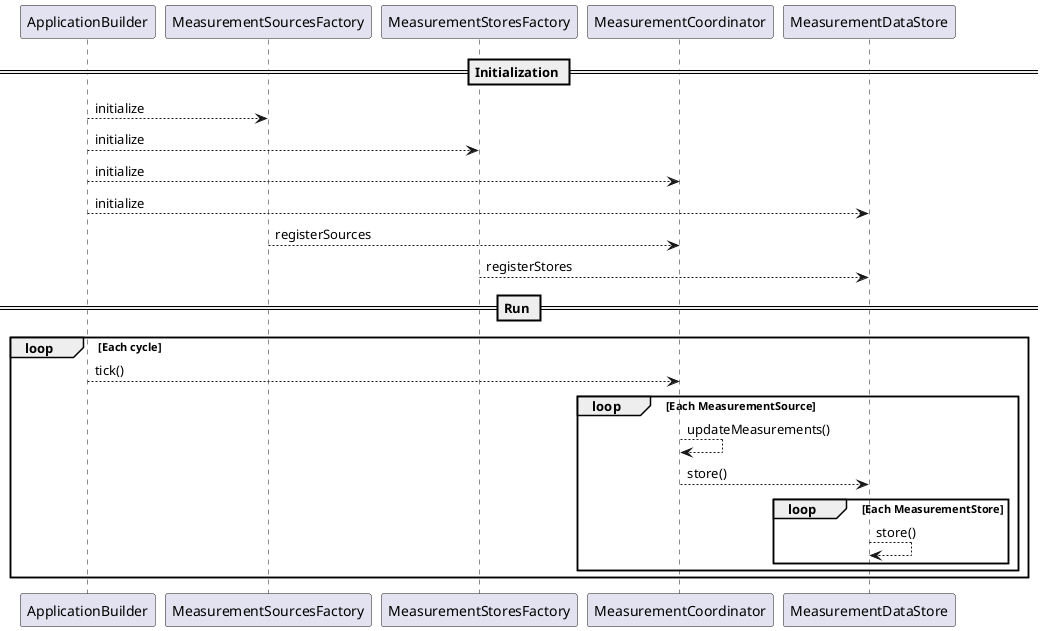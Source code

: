 @startuml
participant ApplicationBuilder

participant MeasurementSourcesFactory
participant MeasurementStoresFactory

participant MeasurementCoordinator
participant MeasurementDataStore

== Initialization ==

ApplicationBuilder --> MeasurementSourcesFactory: initialize
ApplicationBuilder --> MeasurementStoresFactory: initialize

ApplicationBuilder --> MeasurementCoordinator : initialize
ApplicationBuilder --> MeasurementDataStore : initialize

MeasurementSourcesFactory --> MeasurementCoordinator : registerSources
MeasurementStoresFactory --> MeasurementDataStore : registerStores

== Run ==

loop Each cycle
    ApplicationBuilder --> MeasurementCoordinator : tick()

    loop Each MeasurementSource
        MeasurementCoordinator --> MeasurementCoordinator : updateMeasurements()
        MeasurementCoordinator --> MeasurementDataStore : store()
        
        loop Each MeasurementStore
            MeasurementDataStore --> MeasurementDataStore : store()
        end
    end
end

@enduml
